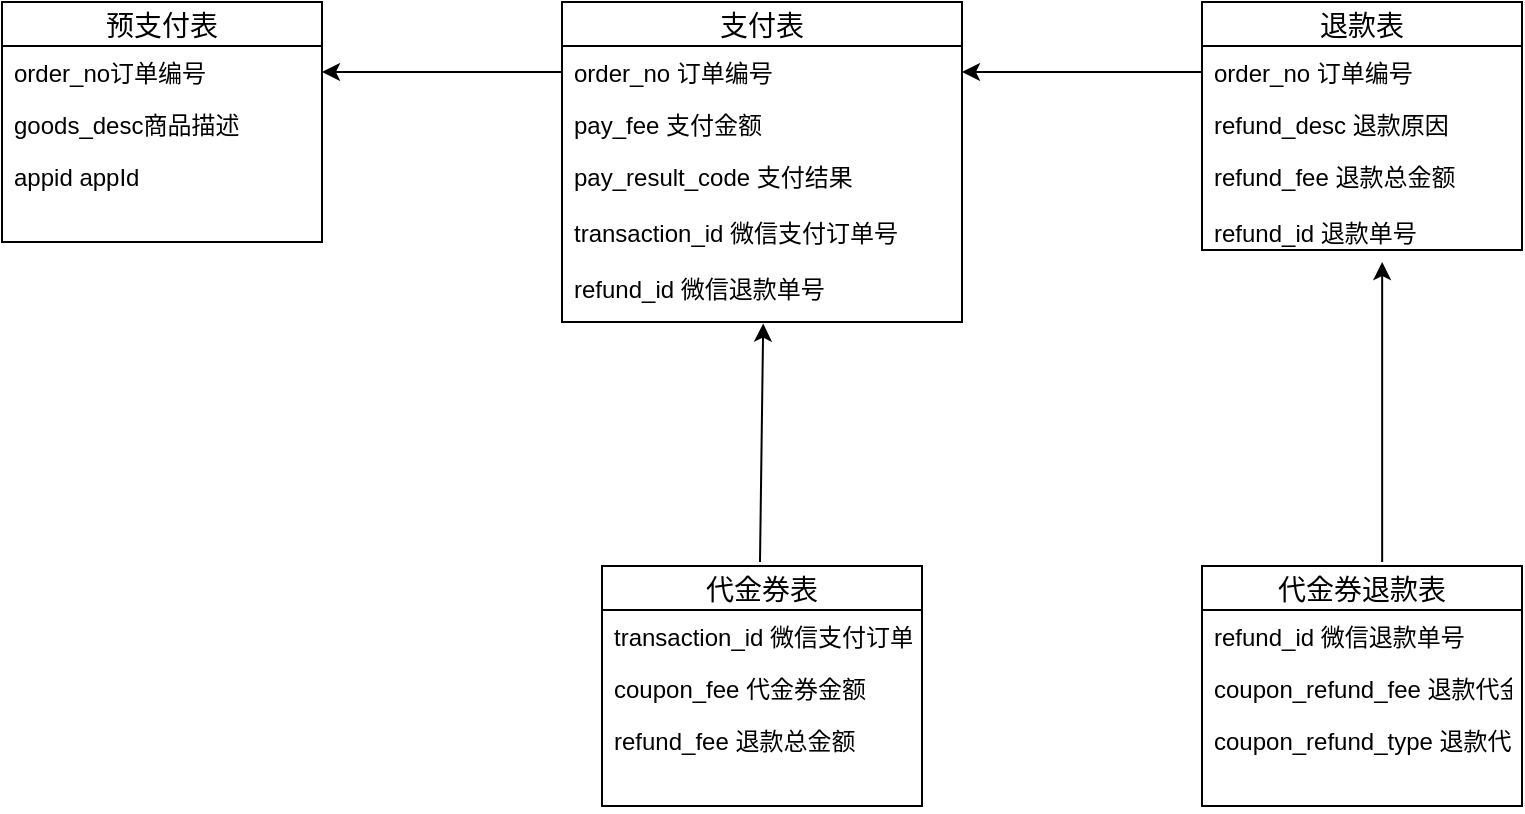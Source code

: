 <mxfile version="12.3.5" type="github" pages="1"><diagram id="xrXdwEM-tlKpLXVadPnm" name="第 1 页"><mxGraphModel dx="1550" dy="787" grid="1" gridSize="10" guides="1" tooltips="1" connect="1" arrows="1" fold="1" page="1" pageScale="1" pageWidth="1169" pageHeight="1654" math="0" shadow="0"><root><mxCell id="0"/><mxCell id="1" parent="0"/><mxCell id="gF-29q6ZPJOaGtryicZK-3" value="预支付表" style="swimlane;fontStyle=0;childLayout=stackLayout;horizontal=1;startSize=22;fillColor=none;horizontalStack=0;resizeParent=1;resizeParentMax=0;resizeLast=0;collapsible=1;marginBottom=0;swimlaneFillColor=#ffffff;align=center;fontSize=14;" vertex="1" parent="1"><mxGeometry x="120" y="240" width="160" height="120" as="geometry"/></mxCell><mxCell id="gF-29q6ZPJOaGtryicZK-5" value="order_no订单编号" style="text;strokeColor=none;fillColor=none;spacingLeft=4;spacingRight=4;overflow=hidden;rotatable=0;points=[[0,0.5],[1,0.5]];portConstraint=eastwest;fontSize=12;" vertex="1" parent="gF-29q6ZPJOaGtryicZK-3"><mxGeometry y="22" width="160" height="26" as="geometry"/></mxCell><mxCell id="gF-29q6ZPJOaGtryicZK-4" value="goods_desc商品描述" style="text;strokeColor=none;fillColor=none;spacingLeft=4;spacingRight=4;overflow=hidden;rotatable=0;points=[[0,0.5],[1,0.5]];portConstraint=eastwest;fontSize=12;" vertex="1" parent="gF-29q6ZPJOaGtryicZK-3"><mxGeometry y="48" width="160" height="26" as="geometry"/></mxCell><mxCell id="gF-29q6ZPJOaGtryicZK-6" value="appid appId" style="text;strokeColor=none;fillColor=none;spacingLeft=4;spacingRight=4;overflow=hidden;rotatable=0;points=[[0,0.5],[1,0.5]];portConstraint=eastwest;fontSize=12;" vertex="1" parent="gF-29q6ZPJOaGtryicZK-3"><mxGeometry y="74" width="160" height="46" as="geometry"/></mxCell><mxCell id="gF-29q6ZPJOaGtryicZK-7" value="支付表" style="swimlane;fontStyle=0;childLayout=stackLayout;horizontal=1;startSize=22;fillColor=none;horizontalStack=0;resizeParent=1;resizeParentMax=0;resizeLast=0;collapsible=1;marginBottom=0;swimlaneFillColor=#ffffff;align=center;fontSize=14;" vertex="1" parent="1"><mxGeometry x="400" y="240" width="200" height="160" as="geometry"/></mxCell><mxCell id="gF-29q6ZPJOaGtryicZK-8" value="order_no 订单编号" style="text;strokeColor=none;fillColor=none;spacingLeft=4;spacingRight=4;overflow=hidden;rotatable=0;points=[[0,0.5],[1,0.5]];portConstraint=eastwest;fontSize=12;" vertex="1" parent="gF-29q6ZPJOaGtryicZK-7"><mxGeometry y="22" width="200" height="26" as="geometry"/></mxCell><mxCell id="gF-29q6ZPJOaGtryicZK-9" value="pay_fee 支付金额" style="text;strokeColor=none;fillColor=none;spacingLeft=4;spacingRight=4;overflow=hidden;rotatable=0;points=[[0,0.5],[1,0.5]];portConstraint=eastwest;fontSize=12;" vertex="1" parent="gF-29q6ZPJOaGtryicZK-7"><mxGeometry y="48" width="200" height="26" as="geometry"/></mxCell><mxCell id="gF-29q6ZPJOaGtryicZK-10" value="pay_result_code 支付结果&#10;&#10;transaction_id 微信支付订单号&#10;&#10;refund_id 微信退款单号" style="text;strokeColor=none;fillColor=none;spacingLeft=4;spacingRight=4;overflow=hidden;rotatable=0;points=[[0,0.5],[1,0.5]];portConstraint=eastwest;fontSize=12;" vertex="1" parent="gF-29q6ZPJOaGtryicZK-7"><mxGeometry y="74" width="200" height="86" as="geometry"/></mxCell><mxCell id="gF-29q6ZPJOaGtryicZK-11" value="退款表" style="swimlane;fontStyle=0;childLayout=stackLayout;horizontal=1;startSize=22;fillColor=none;horizontalStack=0;resizeParent=1;resizeParentMax=0;resizeLast=0;collapsible=1;marginBottom=0;swimlaneFillColor=#ffffff;align=center;fontSize=14;" vertex="1" parent="1"><mxGeometry x="720" y="240" width="160" height="124" as="geometry"/></mxCell><mxCell id="gF-29q6ZPJOaGtryicZK-12" value="order_no 订单编号" style="text;strokeColor=none;fillColor=none;spacingLeft=4;spacingRight=4;overflow=hidden;rotatable=0;points=[[0,0.5],[1,0.5]];portConstraint=eastwest;fontSize=12;" vertex="1" parent="gF-29q6ZPJOaGtryicZK-11"><mxGeometry y="22" width="160" height="26" as="geometry"/></mxCell><mxCell id="gF-29q6ZPJOaGtryicZK-13" value="refund_desc 退款原因" style="text;strokeColor=none;fillColor=none;spacingLeft=4;spacingRight=4;overflow=hidden;rotatable=0;points=[[0,0.5],[1,0.5]];portConstraint=eastwest;fontSize=12;" vertex="1" parent="gF-29q6ZPJOaGtryicZK-11"><mxGeometry y="48" width="160" height="26" as="geometry"/></mxCell><mxCell id="gF-29q6ZPJOaGtryicZK-14" value="refund_fee 退款总金额&#10;&#10;refund_id 退款单号" style="text;strokeColor=none;fillColor=none;spacingLeft=4;spacingRight=4;overflow=hidden;rotatable=0;points=[[0,0.5],[1,0.5]];portConstraint=eastwest;fontSize=12;" vertex="1" parent="gF-29q6ZPJOaGtryicZK-11"><mxGeometry y="74" width="160" height="50" as="geometry"/></mxCell><mxCell id="gF-29q6ZPJOaGtryicZK-17" value="代金券表" style="swimlane;fontStyle=0;childLayout=stackLayout;horizontal=1;startSize=22;fillColor=none;horizontalStack=0;resizeParent=1;resizeParentMax=0;resizeLast=0;collapsible=1;marginBottom=0;swimlaneFillColor=#ffffff;align=center;fontSize=14;" vertex="1" parent="1"><mxGeometry x="420" y="522" width="160" height="120" as="geometry"/></mxCell><mxCell id="gF-29q6ZPJOaGtryicZK-18" value="transaction_id 微信支付订单号" style="text;strokeColor=none;fillColor=none;spacingLeft=4;spacingRight=4;overflow=hidden;rotatable=0;points=[[0,0.5],[1,0.5]];portConstraint=eastwest;fontSize=12;" vertex="1" parent="gF-29q6ZPJOaGtryicZK-17"><mxGeometry y="22" width="160" height="26" as="geometry"/></mxCell><mxCell id="gF-29q6ZPJOaGtryicZK-19" value="coupon_fee 代金券金额" style="text;strokeColor=none;fillColor=none;spacingLeft=4;spacingRight=4;overflow=hidden;rotatable=0;points=[[0,0.5],[1,0.5]];portConstraint=eastwest;fontSize=12;" vertex="1" parent="gF-29q6ZPJOaGtryicZK-17"><mxGeometry y="48" width="160" height="26" as="geometry"/></mxCell><mxCell id="gF-29q6ZPJOaGtryicZK-20" value="refund_fee 退款总金额" style="text;strokeColor=none;fillColor=none;spacingLeft=4;spacingRight=4;overflow=hidden;rotatable=0;points=[[0,0.5],[1,0.5]];portConstraint=eastwest;fontSize=12;" vertex="1" parent="gF-29q6ZPJOaGtryicZK-17"><mxGeometry y="74" width="160" height="46" as="geometry"/></mxCell><mxCell id="gF-29q6ZPJOaGtryicZK-25" value="代金券退款表" style="swimlane;fontStyle=0;childLayout=stackLayout;horizontal=1;startSize=22;fillColor=none;horizontalStack=0;resizeParent=1;resizeParentMax=0;resizeLast=0;collapsible=1;marginBottom=0;swimlaneFillColor=#ffffff;align=center;fontSize=14;" vertex="1" parent="1"><mxGeometry x="720" y="522" width="160" height="120" as="geometry"/></mxCell><mxCell id="gF-29q6ZPJOaGtryicZK-26" value="refund_id 微信退款单号" style="text;strokeColor=none;fillColor=none;spacingLeft=4;spacingRight=4;overflow=hidden;rotatable=0;points=[[0,0.5],[1,0.5]];portConstraint=eastwest;fontSize=12;" vertex="1" parent="gF-29q6ZPJOaGtryicZK-25"><mxGeometry y="22" width="160" height="26" as="geometry"/></mxCell><mxCell id="gF-29q6ZPJOaGtryicZK-27" value="coupon_refund_fee 退款代金券金额" style="text;strokeColor=none;fillColor=none;spacingLeft=4;spacingRight=4;overflow=hidden;rotatable=0;points=[[0,0.5],[1,0.5]];portConstraint=eastwest;fontSize=12;" vertex="1" parent="gF-29q6ZPJOaGtryicZK-25"><mxGeometry y="48" width="160" height="26" as="geometry"/></mxCell><mxCell id="gF-29q6ZPJOaGtryicZK-28" value="coupon_refund_type 退款代金券类型 " style="text;strokeColor=none;fillColor=none;spacingLeft=4;spacingRight=4;overflow=hidden;rotatable=0;points=[[0,0.5],[1,0.5]];portConstraint=eastwest;fontSize=12;" vertex="1" parent="gF-29q6ZPJOaGtryicZK-25"><mxGeometry y="74" width="160" height="46" as="geometry"/></mxCell><mxCell id="gF-29q6ZPJOaGtryicZK-33" value="" style="endArrow=classic;html=1;entryX=1;entryY=0.5;entryDx=0;entryDy=0;exitX=0;exitY=0.5;exitDx=0;exitDy=0;" edge="1" parent="1" source="gF-29q6ZPJOaGtryicZK-8" target="gF-29q6ZPJOaGtryicZK-5"><mxGeometry width="50" height="50" relative="1" as="geometry"><mxPoint x="360" y="210" as="sourcePoint"/><mxPoint x="410" y="160" as="targetPoint"/></mxGeometry></mxCell><mxCell id="gF-29q6ZPJOaGtryicZK-42" value="" style="endArrow=classic;html=1;entryX=1;entryY=0.5;entryDx=0;entryDy=0;exitX=0;exitY=0.5;exitDx=0;exitDy=0;" edge="1" parent="1" source="gF-29q6ZPJOaGtryicZK-12" target="gF-29q6ZPJOaGtryicZK-8"><mxGeometry width="50" height="50" relative="1" as="geometry"><mxPoint x="710" y="550" as="sourcePoint"/><mxPoint x="660" y="450" as="targetPoint"/></mxGeometry></mxCell><mxCell id="gF-29q6ZPJOaGtryicZK-44" value="" style="endArrow=classic;html=1;entryX=0.458;entryY=1.009;entryDx=0;entryDy=0;entryPerimeter=0;" edge="1" parent="1"><mxGeometry width="50" height="50" relative="1" as="geometry"><mxPoint x="499" y="520" as="sourcePoint"/><mxPoint x="500.6" y="400.774" as="targetPoint"/></mxGeometry></mxCell><mxCell id="gF-29q6ZPJOaGtryicZK-45" value="" style="endArrow=classic;html=1;entryX=0.563;entryY=1.12;entryDx=0;entryDy=0;entryPerimeter=0;exitX=0.563;exitY=-0.017;exitDx=0;exitDy=0;exitPerimeter=0;" edge="1" parent="1" source="gF-29q6ZPJOaGtryicZK-25" target="gF-29q6ZPJOaGtryicZK-14"><mxGeometry width="50" height="50" relative="1" as="geometry"><mxPoint x="810" y="500" as="sourcePoint"/><mxPoint x="860" y="450" as="targetPoint"/></mxGeometry></mxCell></root></mxGraphModel></diagram></mxfile>